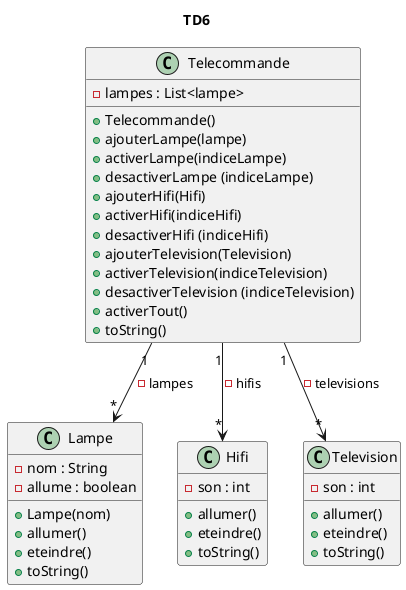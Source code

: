 @startuml
title TD6
'''classes

class Lampe{
- nom : String
- allume : boolean
  + Lampe(nom)
  + allumer()
  +eteindre()
  +toString()
}
class Telecommande{
- lampes : List<lampe>
+ Telecommande()
+ ajouterLampe(lampe)
+ activerLampe(indiceLampe)
+ desactiverLampe (indiceLampe)
+ ajouterHifi(Hifi)
+ activerHifi(indiceHifi)
+ desactiverHifi (indiceHifi)
+ ajouterTelevision(Television)
+ activerTelevision(indiceTelevision)
+ desactiverTelevision (indiceTelevision)
+ activerTout()
+toString()
}

class Hifi{
- son : int
+ allumer()
+ eteindre()
+ toString()
}

class Television{
- son : int
+ allumer()
+ eteindre()
+ toString()
}

'''relations
Telecommande "1" --> "*" Hifi : - hifis
Telecommande "1" --> "*" Lampe : - lampes
Telecommande "1" --> "*" Television : - televisions
@enduml
